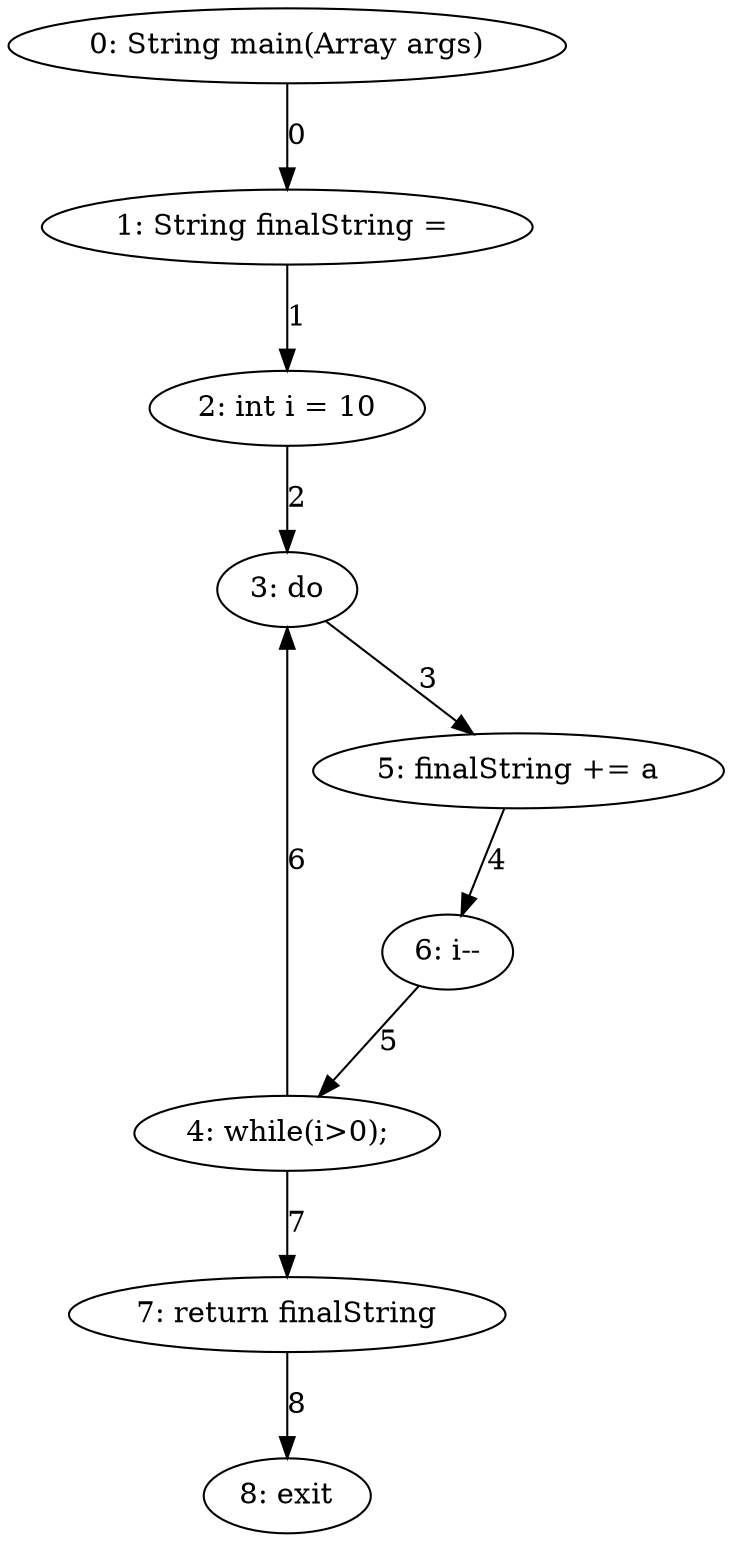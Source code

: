 digraph G {
  1 [ label="0: String main(Array args)" ];
  2 [ label="1: String finalString = " ];
  3 [ label="2: int i = 10" ];
  4 [ label="4: while(i>0);" ];
  5 [ label="3: do" ];
  6 [ label="5: finalString += a" ];
  7 [ label="6: i--" ];
  8 [ label="7: return finalString" ];
  9 [ label="8: exit" ];
  1 -> 2 [ label="0" ];
  2 -> 3 [ label="1" ];
  3 -> 5 [ label="2" ];
  5 -> 6 [ label="3" ];
  6 -> 7 [ label="4" ];
  7 -> 4 [ label="5" ];
  4 -> 5 [ label="6" ];
  4 -> 8 [ label="7" ];
  8 -> 9 [ label="8" ];
}
